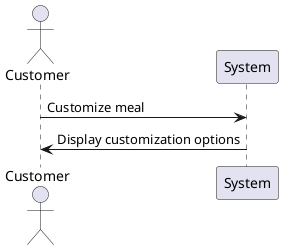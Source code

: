 @startuml
actor Customer
Customer -> System: Customize meal
System -> Customer: Display customization options
@enduml